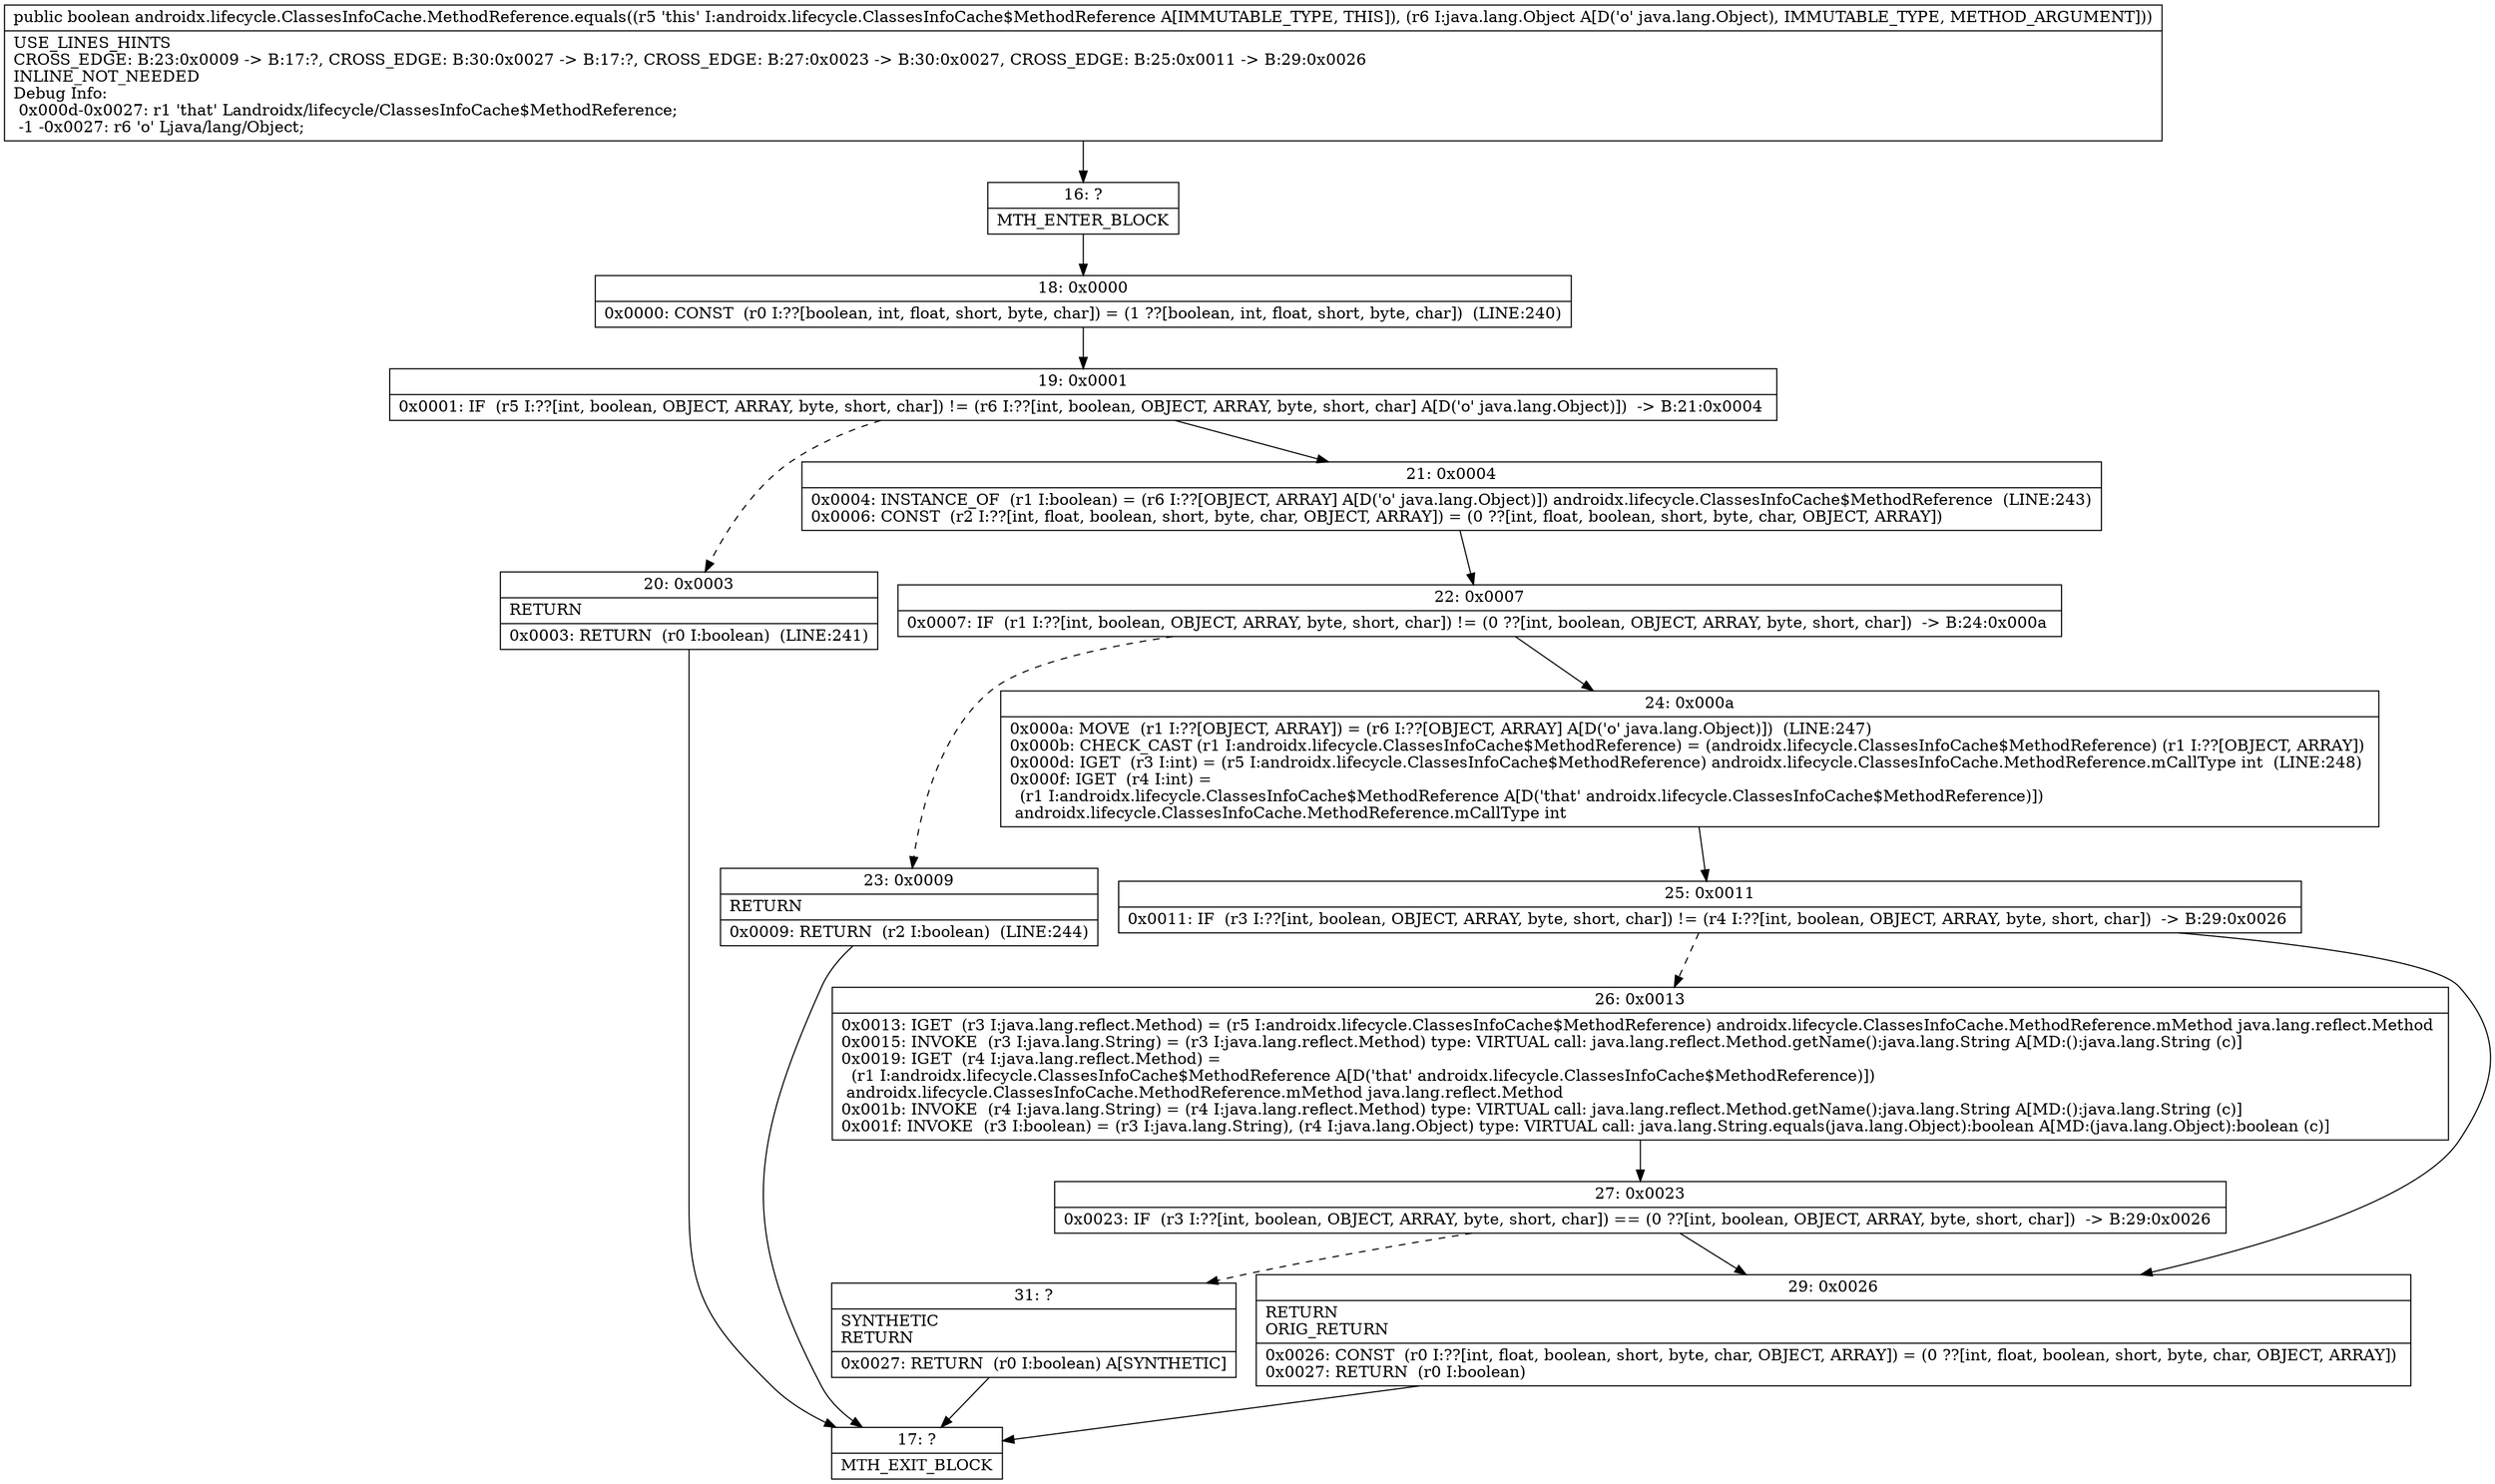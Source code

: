 digraph "CFG forandroidx.lifecycle.ClassesInfoCache.MethodReference.equals(Ljava\/lang\/Object;)Z" {
Node_16 [shape=record,label="{16\:\ ?|MTH_ENTER_BLOCK\l}"];
Node_18 [shape=record,label="{18\:\ 0x0000|0x0000: CONST  (r0 I:??[boolean, int, float, short, byte, char]) = (1 ??[boolean, int, float, short, byte, char])  (LINE:240)\l}"];
Node_19 [shape=record,label="{19\:\ 0x0001|0x0001: IF  (r5 I:??[int, boolean, OBJECT, ARRAY, byte, short, char]) != (r6 I:??[int, boolean, OBJECT, ARRAY, byte, short, char] A[D('o' java.lang.Object)])  \-\> B:21:0x0004 \l}"];
Node_20 [shape=record,label="{20\:\ 0x0003|RETURN\l|0x0003: RETURN  (r0 I:boolean)  (LINE:241)\l}"];
Node_17 [shape=record,label="{17\:\ ?|MTH_EXIT_BLOCK\l}"];
Node_21 [shape=record,label="{21\:\ 0x0004|0x0004: INSTANCE_OF  (r1 I:boolean) = (r6 I:??[OBJECT, ARRAY] A[D('o' java.lang.Object)]) androidx.lifecycle.ClassesInfoCache$MethodReference  (LINE:243)\l0x0006: CONST  (r2 I:??[int, float, boolean, short, byte, char, OBJECT, ARRAY]) = (0 ??[int, float, boolean, short, byte, char, OBJECT, ARRAY]) \l}"];
Node_22 [shape=record,label="{22\:\ 0x0007|0x0007: IF  (r1 I:??[int, boolean, OBJECT, ARRAY, byte, short, char]) != (0 ??[int, boolean, OBJECT, ARRAY, byte, short, char])  \-\> B:24:0x000a \l}"];
Node_23 [shape=record,label="{23\:\ 0x0009|RETURN\l|0x0009: RETURN  (r2 I:boolean)  (LINE:244)\l}"];
Node_24 [shape=record,label="{24\:\ 0x000a|0x000a: MOVE  (r1 I:??[OBJECT, ARRAY]) = (r6 I:??[OBJECT, ARRAY] A[D('o' java.lang.Object)])  (LINE:247)\l0x000b: CHECK_CAST (r1 I:androidx.lifecycle.ClassesInfoCache$MethodReference) = (androidx.lifecycle.ClassesInfoCache$MethodReference) (r1 I:??[OBJECT, ARRAY]) \l0x000d: IGET  (r3 I:int) = (r5 I:androidx.lifecycle.ClassesInfoCache$MethodReference) androidx.lifecycle.ClassesInfoCache.MethodReference.mCallType int  (LINE:248)\l0x000f: IGET  (r4 I:int) = \l  (r1 I:androidx.lifecycle.ClassesInfoCache$MethodReference A[D('that' androidx.lifecycle.ClassesInfoCache$MethodReference)])\l androidx.lifecycle.ClassesInfoCache.MethodReference.mCallType int \l}"];
Node_25 [shape=record,label="{25\:\ 0x0011|0x0011: IF  (r3 I:??[int, boolean, OBJECT, ARRAY, byte, short, char]) != (r4 I:??[int, boolean, OBJECT, ARRAY, byte, short, char])  \-\> B:29:0x0026 \l}"];
Node_26 [shape=record,label="{26\:\ 0x0013|0x0013: IGET  (r3 I:java.lang.reflect.Method) = (r5 I:androidx.lifecycle.ClassesInfoCache$MethodReference) androidx.lifecycle.ClassesInfoCache.MethodReference.mMethod java.lang.reflect.Method \l0x0015: INVOKE  (r3 I:java.lang.String) = (r3 I:java.lang.reflect.Method) type: VIRTUAL call: java.lang.reflect.Method.getName():java.lang.String A[MD:():java.lang.String (c)]\l0x0019: IGET  (r4 I:java.lang.reflect.Method) = \l  (r1 I:androidx.lifecycle.ClassesInfoCache$MethodReference A[D('that' androidx.lifecycle.ClassesInfoCache$MethodReference)])\l androidx.lifecycle.ClassesInfoCache.MethodReference.mMethod java.lang.reflect.Method \l0x001b: INVOKE  (r4 I:java.lang.String) = (r4 I:java.lang.reflect.Method) type: VIRTUAL call: java.lang.reflect.Method.getName():java.lang.String A[MD:():java.lang.String (c)]\l0x001f: INVOKE  (r3 I:boolean) = (r3 I:java.lang.String), (r4 I:java.lang.Object) type: VIRTUAL call: java.lang.String.equals(java.lang.Object):boolean A[MD:(java.lang.Object):boolean (c)]\l}"];
Node_27 [shape=record,label="{27\:\ 0x0023|0x0023: IF  (r3 I:??[int, boolean, OBJECT, ARRAY, byte, short, char]) == (0 ??[int, boolean, OBJECT, ARRAY, byte, short, char])  \-\> B:29:0x0026 \l}"];
Node_31 [shape=record,label="{31\:\ ?|SYNTHETIC\lRETURN\l|0x0027: RETURN  (r0 I:boolean) A[SYNTHETIC]\l}"];
Node_29 [shape=record,label="{29\:\ 0x0026|RETURN\lORIG_RETURN\l|0x0026: CONST  (r0 I:??[int, float, boolean, short, byte, char, OBJECT, ARRAY]) = (0 ??[int, float, boolean, short, byte, char, OBJECT, ARRAY]) \l0x0027: RETURN  (r0 I:boolean) \l}"];
MethodNode[shape=record,label="{public boolean androidx.lifecycle.ClassesInfoCache.MethodReference.equals((r5 'this' I:androidx.lifecycle.ClassesInfoCache$MethodReference A[IMMUTABLE_TYPE, THIS]), (r6 I:java.lang.Object A[D('o' java.lang.Object), IMMUTABLE_TYPE, METHOD_ARGUMENT]))  | USE_LINES_HINTS\lCROSS_EDGE: B:23:0x0009 \-\> B:17:?, CROSS_EDGE: B:30:0x0027 \-\> B:17:?, CROSS_EDGE: B:27:0x0023 \-\> B:30:0x0027, CROSS_EDGE: B:25:0x0011 \-\> B:29:0x0026\lINLINE_NOT_NEEDED\lDebug Info:\l  0x000d\-0x0027: r1 'that' Landroidx\/lifecycle\/ClassesInfoCache$MethodReference;\l  \-1 \-0x0027: r6 'o' Ljava\/lang\/Object;\l}"];
MethodNode -> Node_16;Node_16 -> Node_18;
Node_18 -> Node_19;
Node_19 -> Node_20[style=dashed];
Node_19 -> Node_21;
Node_20 -> Node_17;
Node_21 -> Node_22;
Node_22 -> Node_23[style=dashed];
Node_22 -> Node_24;
Node_23 -> Node_17;
Node_24 -> Node_25;
Node_25 -> Node_26[style=dashed];
Node_25 -> Node_29;
Node_26 -> Node_27;
Node_27 -> Node_29;
Node_27 -> Node_31[style=dashed];
Node_31 -> Node_17;
Node_29 -> Node_17;
}


